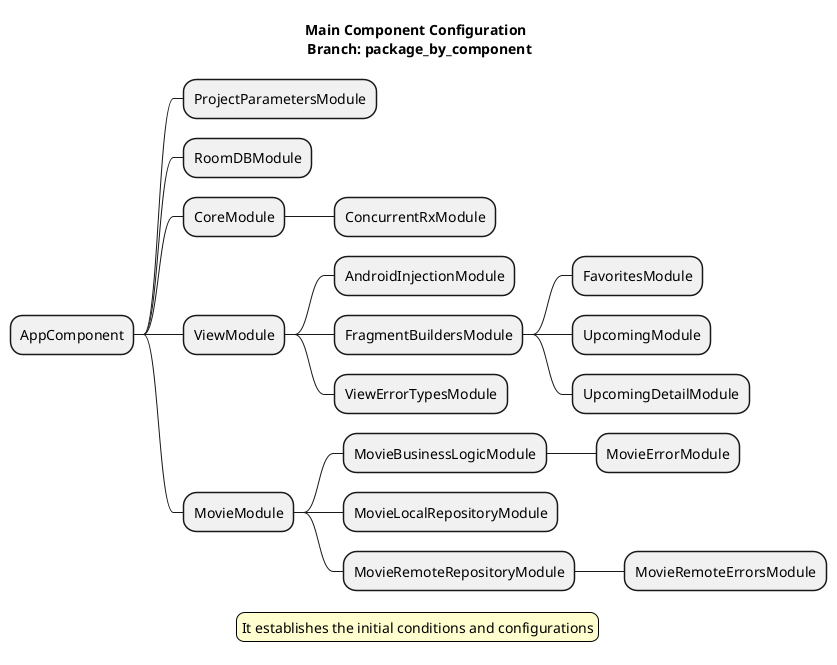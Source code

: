 @startmindmap

title Main Component Configuration \n Branch: package_by_component
* AppComponent
** ProjectParametersModule
** RoomDBModule
** CoreModule
*** ConcurrentRxModule
** ViewModule
*** AndroidInjectionModule
*** FragmentBuildersModule
**** FavoritesModule
**** UpcomingModule
**** UpcomingDetailModule
*** ViewErrorTypesModule
** MovieModule
*** MovieBusinessLogicModule
**** MovieErrorModule
*** MovieLocalRepositoryModule
*** MovieRemoteRepositoryModule
**** MovieRemoteErrorsModule

legend
It establishes the initial conditions and configurations
end legend

skinparam legendBackgroundColor #FEFECE
@endmindmap